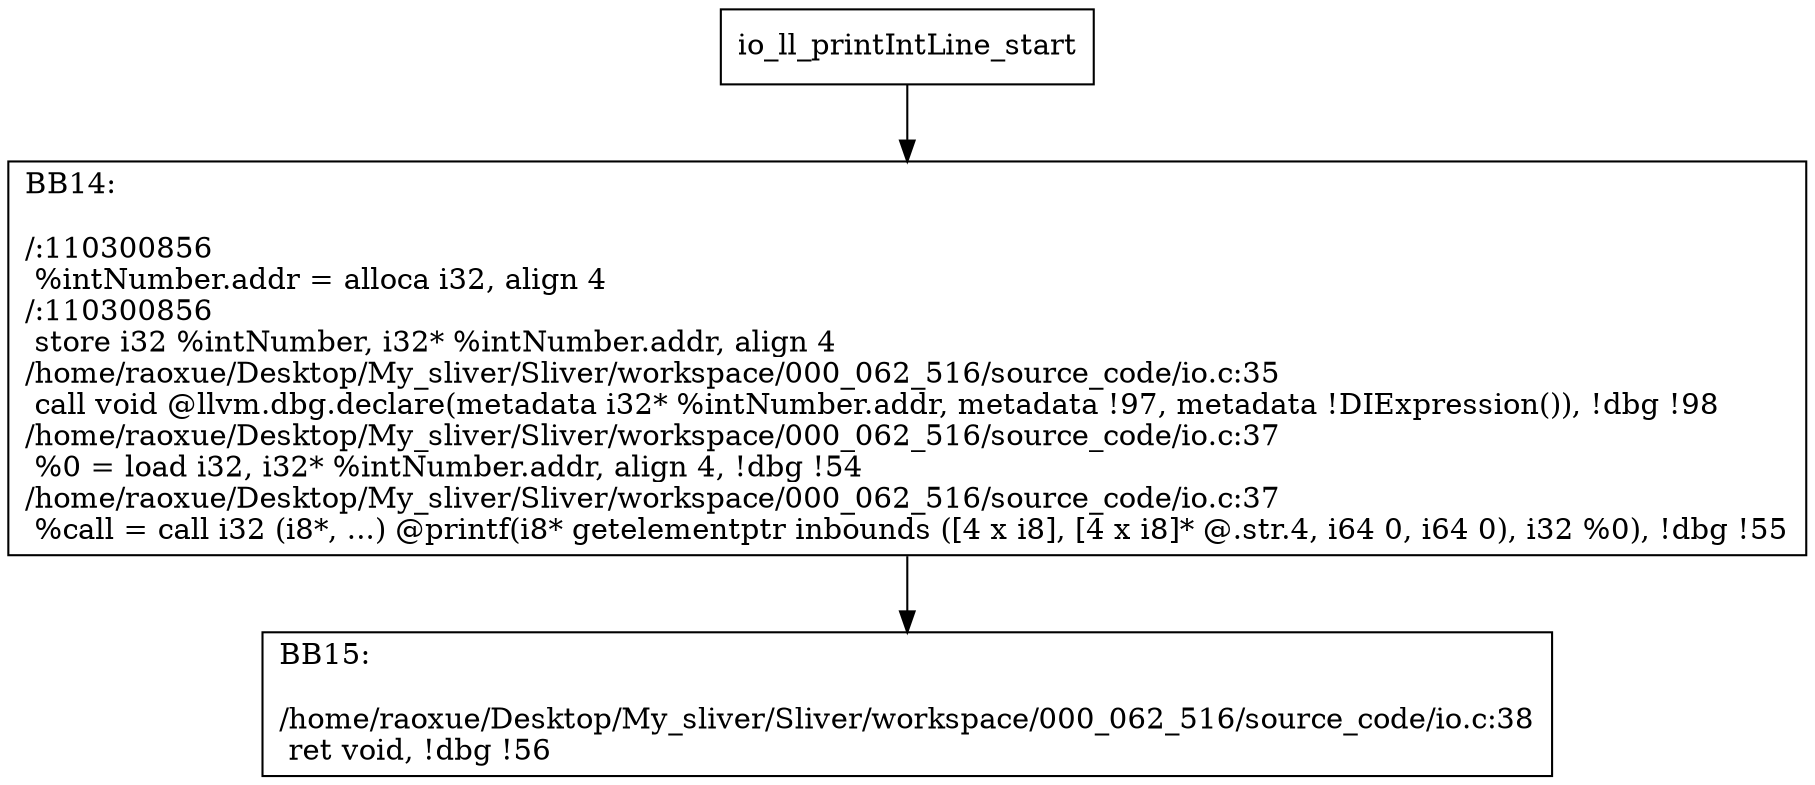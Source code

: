 digraph "CFG for'io_ll_printIntLine' function" {
	BBio_ll_printIntLine_start[shape=record,label="{io_ll_printIntLine_start}"];
	BBio_ll_printIntLine_start-> io_ll_printIntLineBB14;
	io_ll_printIntLineBB14 [shape=record, label="{BB14:\l\l/:110300856\l
  %intNumber.addr = alloca i32, align 4\l
/:110300856\l
  store i32 %intNumber, i32* %intNumber.addr, align 4\l
/home/raoxue/Desktop/My_sliver/Sliver/workspace/000_062_516/source_code/io.c:35\l
  call void @llvm.dbg.declare(metadata i32* %intNumber.addr, metadata !97, metadata !DIExpression()), !dbg !98\l
/home/raoxue/Desktop/My_sliver/Sliver/workspace/000_062_516/source_code/io.c:37\l
  %0 = load i32, i32* %intNumber.addr, align 4, !dbg !54\l
/home/raoxue/Desktop/My_sliver/Sliver/workspace/000_062_516/source_code/io.c:37\l
  %call = call i32 (i8*, ...) @printf(i8* getelementptr inbounds ([4 x i8], [4 x i8]* @.str.4, i64 0, i64 0), i32 %0), !dbg !55\l
}"];
	io_ll_printIntLineBB14-> io_ll_printIntLineBB15;
	io_ll_printIntLineBB15 [shape=record, label="{BB15:\l\l/home/raoxue/Desktop/My_sliver/Sliver/workspace/000_062_516/source_code/io.c:38\l
  ret void, !dbg !56\l
}"];
}
